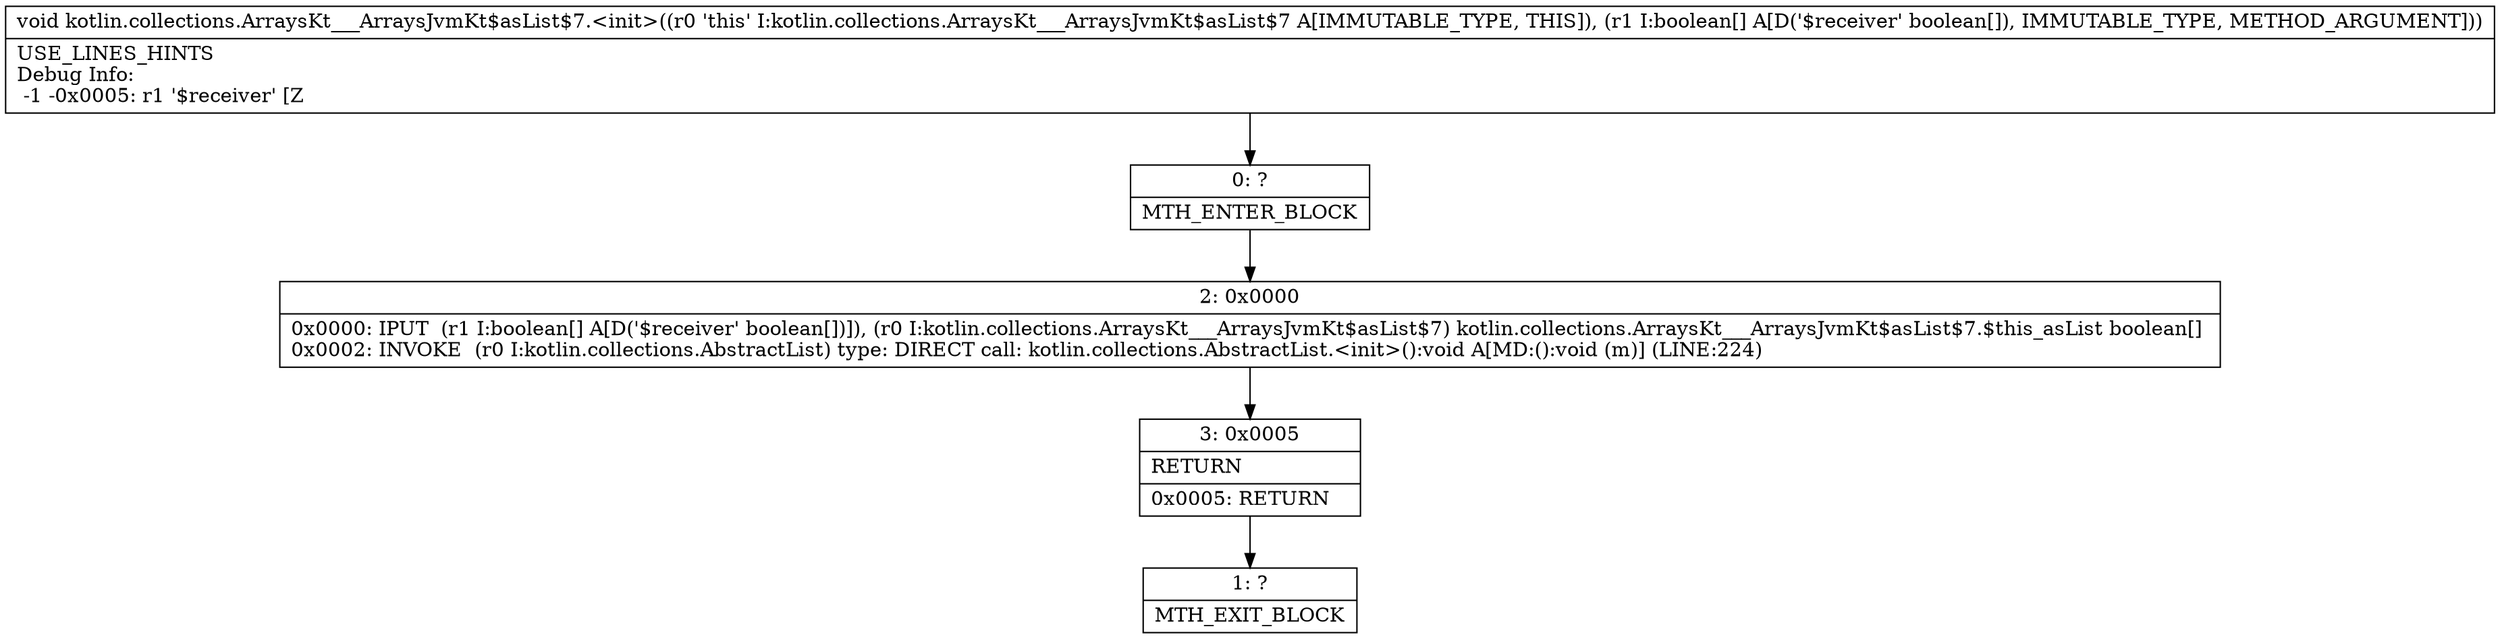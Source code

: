 digraph "CFG forkotlin.collections.ArraysKt___ArraysJvmKt$asList$7.\<init\>([Z)V" {
Node_0 [shape=record,label="{0\:\ ?|MTH_ENTER_BLOCK\l}"];
Node_2 [shape=record,label="{2\:\ 0x0000|0x0000: IPUT  (r1 I:boolean[] A[D('$receiver' boolean[])]), (r0 I:kotlin.collections.ArraysKt___ArraysJvmKt$asList$7) kotlin.collections.ArraysKt___ArraysJvmKt$asList$7.$this_asList boolean[] \l0x0002: INVOKE  (r0 I:kotlin.collections.AbstractList) type: DIRECT call: kotlin.collections.AbstractList.\<init\>():void A[MD:():void (m)] (LINE:224)\l}"];
Node_3 [shape=record,label="{3\:\ 0x0005|RETURN\l|0x0005: RETURN   \l}"];
Node_1 [shape=record,label="{1\:\ ?|MTH_EXIT_BLOCK\l}"];
MethodNode[shape=record,label="{void kotlin.collections.ArraysKt___ArraysJvmKt$asList$7.\<init\>((r0 'this' I:kotlin.collections.ArraysKt___ArraysJvmKt$asList$7 A[IMMUTABLE_TYPE, THIS]), (r1 I:boolean[] A[D('$receiver' boolean[]), IMMUTABLE_TYPE, METHOD_ARGUMENT]))  | USE_LINES_HINTS\lDebug Info:\l  \-1 \-0x0005: r1 '$receiver' [Z\l}"];
MethodNode -> Node_0;Node_0 -> Node_2;
Node_2 -> Node_3;
Node_3 -> Node_1;
}

